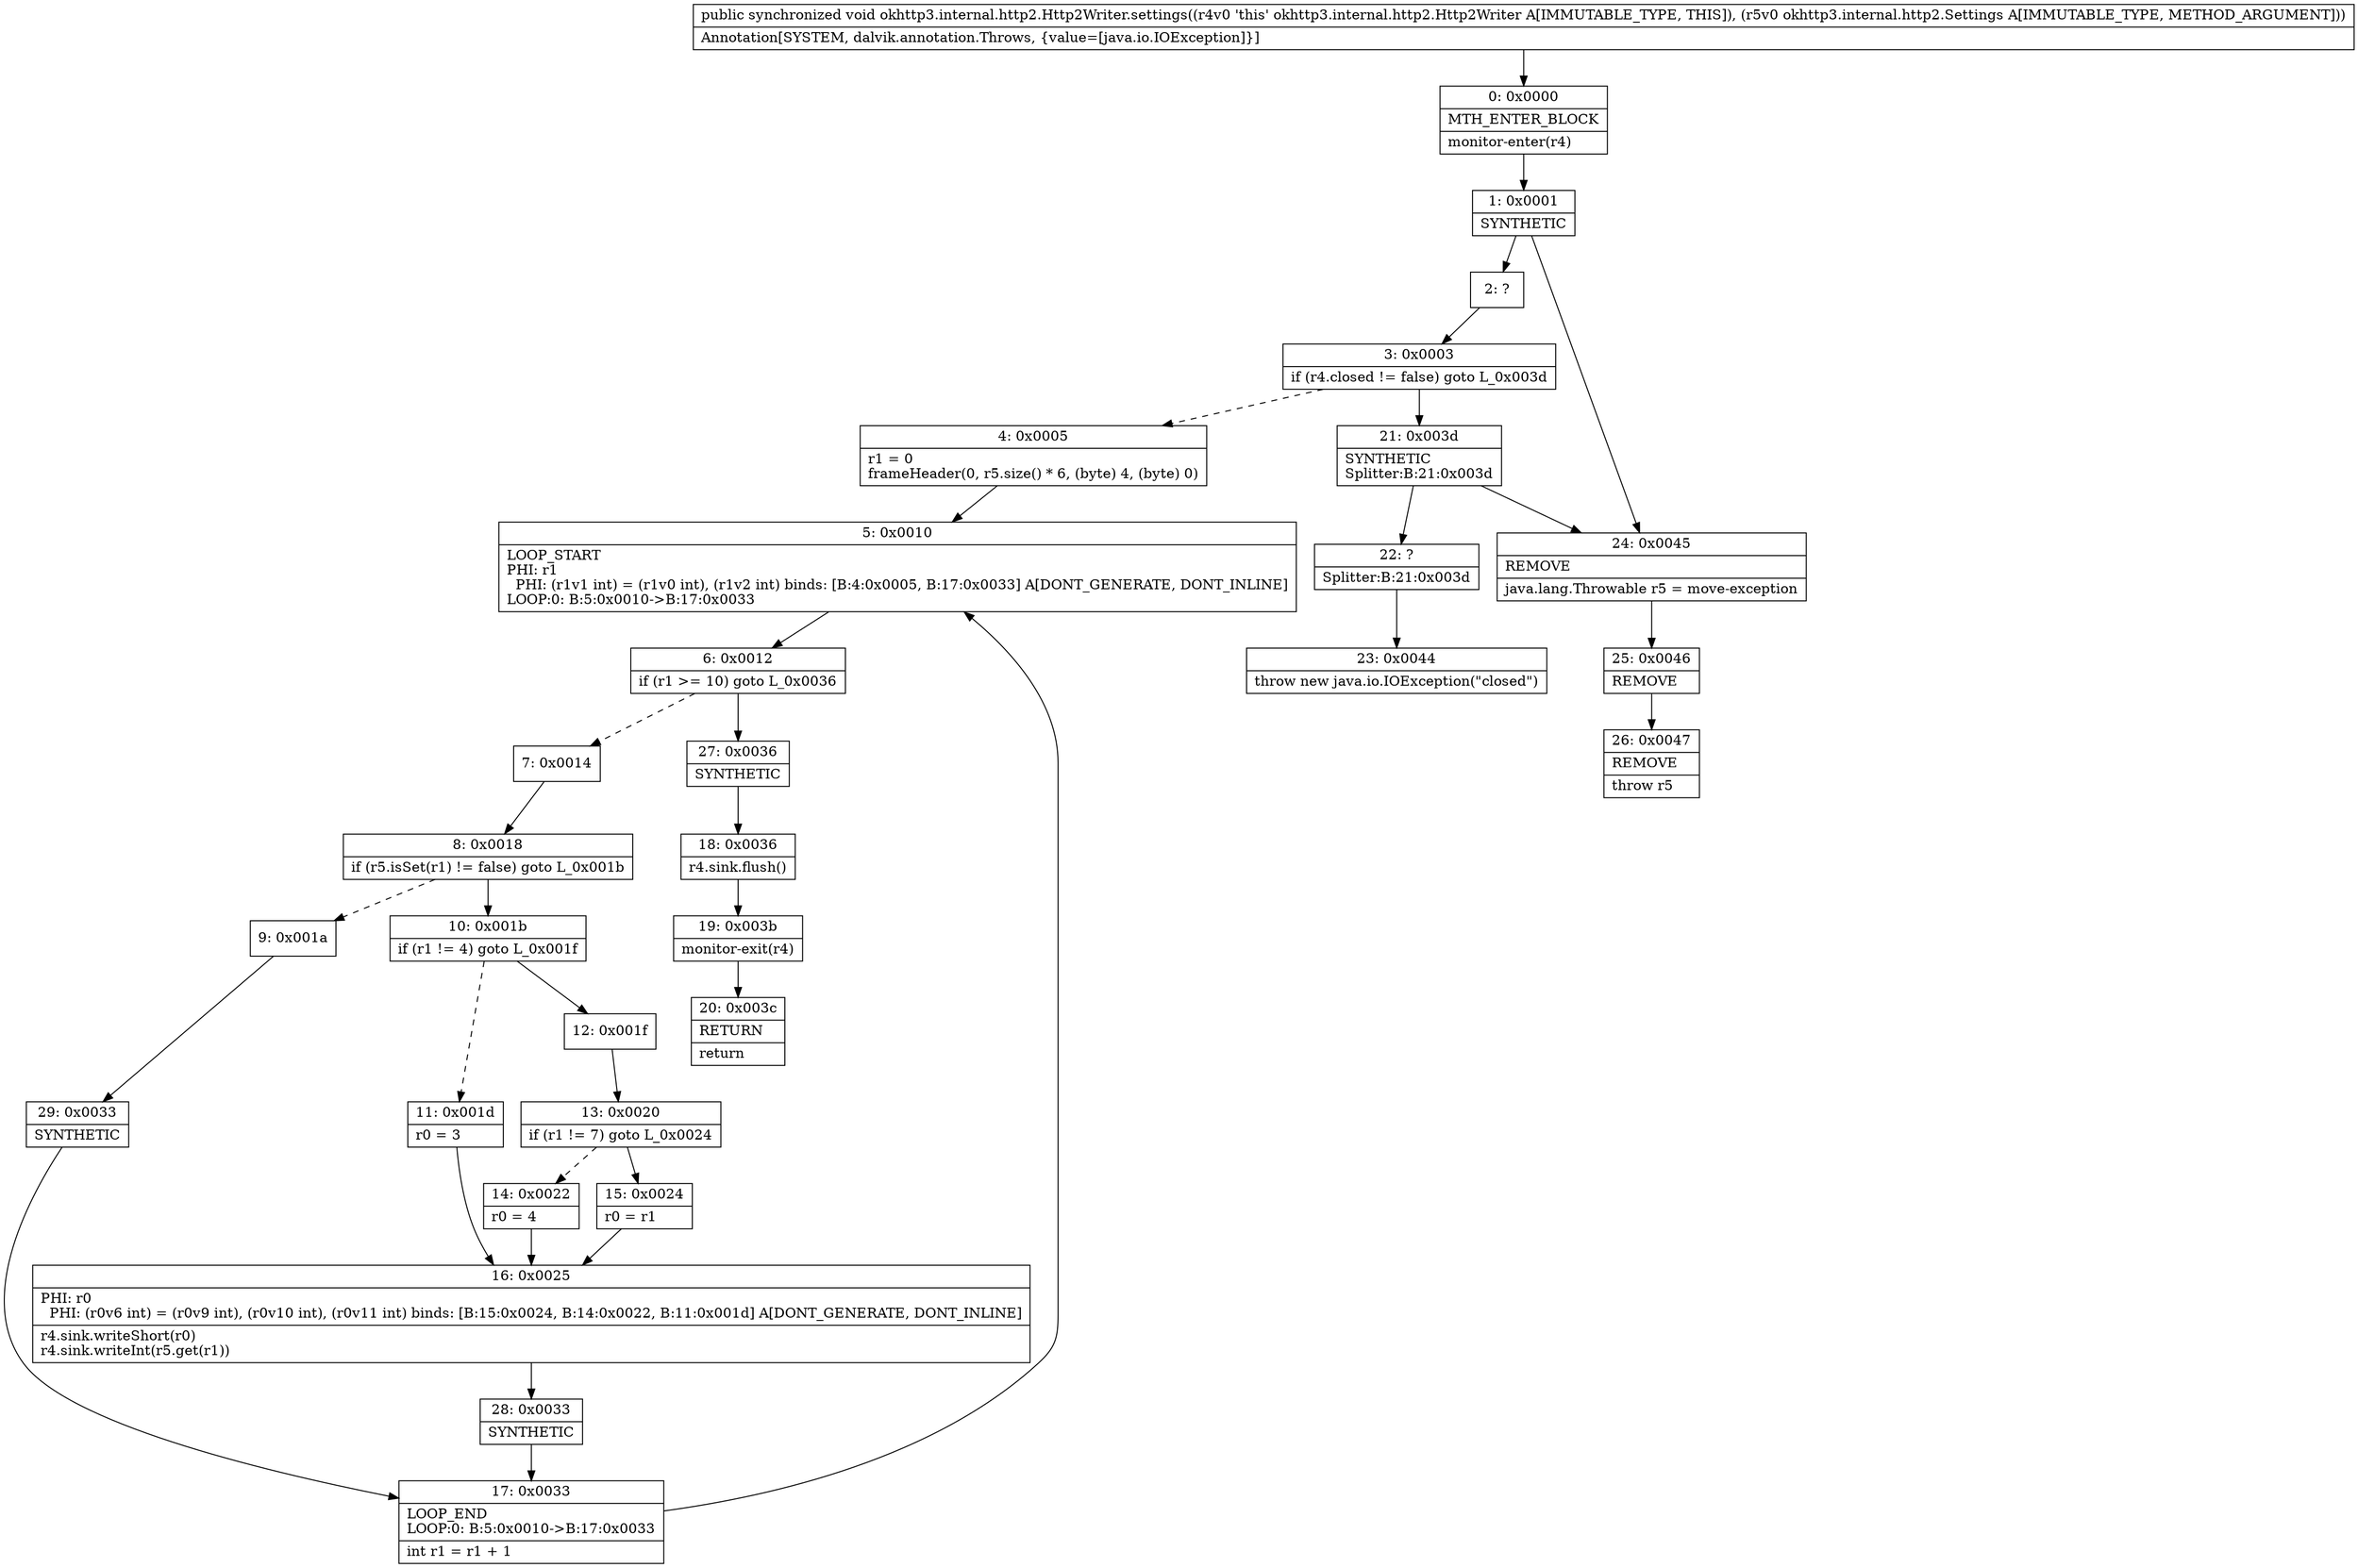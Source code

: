 digraph "CFG forokhttp3.internal.http2.Http2Writer.settings(Lokhttp3\/internal\/http2\/Settings;)V" {
Node_0 [shape=record,label="{0\:\ 0x0000|MTH_ENTER_BLOCK\l|monitor\-enter(r4)\l}"];
Node_1 [shape=record,label="{1\:\ 0x0001|SYNTHETIC\l}"];
Node_2 [shape=record,label="{2\:\ ?}"];
Node_3 [shape=record,label="{3\:\ 0x0003|if (r4.closed != false) goto L_0x003d\l}"];
Node_4 [shape=record,label="{4\:\ 0x0005|r1 = 0\lframeHeader(0, r5.size() * 6, (byte) 4, (byte) 0)\l}"];
Node_5 [shape=record,label="{5\:\ 0x0010|LOOP_START\lPHI: r1 \l  PHI: (r1v1 int) = (r1v0 int), (r1v2 int) binds: [B:4:0x0005, B:17:0x0033] A[DONT_GENERATE, DONT_INLINE]\lLOOP:0: B:5:0x0010\-\>B:17:0x0033\l}"];
Node_6 [shape=record,label="{6\:\ 0x0012|if (r1 \>= 10) goto L_0x0036\l}"];
Node_7 [shape=record,label="{7\:\ 0x0014}"];
Node_8 [shape=record,label="{8\:\ 0x0018|if (r5.isSet(r1) != false) goto L_0x001b\l}"];
Node_9 [shape=record,label="{9\:\ 0x001a}"];
Node_10 [shape=record,label="{10\:\ 0x001b|if (r1 != 4) goto L_0x001f\l}"];
Node_11 [shape=record,label="{11\:\ 0x001d|r0 = 3\l}"];
Node_12 [shape=record,label="{12\:\ 0x001f}"];
Node_13 [shape=record,label="{13\:\ 0x0020|if (r1 != 7) goto L_0x0024\l}"];
Node_14 [shape=record,label="{14\:\ 0x0022|r0 = 4\l}"];
Node_15 [shape=record,label="{15\:\ 0x0024|r0 = r1\l}"];
Node_16 [shape=record,label="{16\:\ 0x0025|PHI: r0 \l  PHI: (r0v6 int) = (r0v9 int), (r0v10 int), (r0v11 int) binds: [B:15:0x0024, B:14:0x0022, B:11:0x001d] A[DONT_GENERATE, DONT_INLINE]\l|r4.sink.writeShort(r0)\lr4.sink.writeInt(r5.get(r1))\l}"];
Node_17 [shape=record,label="{17\:\ 0x0033|LOOP_END\lLOOP:0: B:5:0x0010\-\>B:17:0x0033\l|int r1 = r1 + 1\l}"];
Node_18 [shape=record,label="{18\:\ 0x0036|r4.sink.flush()\l}"];
Node_19 [shape=record,label="{19\:\ 0x003b|monitor\-exit(r4)\l}"];
Node_20 [shape=record,label="{20\:\ 0x003c|RETURN\l|return\l}"];
Node_21 [shape=record,label="{21\:\ 0x003d|SYNTHETIC\lSplitter:B:21:0x003d\l}"];
Node_22 [shape=record,label="{22\:\ ?|Splitter:B:21:0x003d\l}"];
Node_23 [shape=record,label="{23\:\ 0x0044|throw new java.io.IOException(\"closed\")\l}"];
Node_24 [shape=record,label="{24\:\ 0x0045|REMOVE\l|java.lang.Throwable r5 = move\-exception\l}"];
Node_25 [shape=record,label="{25\:\ 0x0046|REMOVE\l}"];
Node_26 [shape=record,label="{26\:\ 0x0047|REMOVE\l|throw r5\l}"];
Node_27 [shape=record,label="{27\:\ 0x0036|SYNTHETIC\l}"];
Node_28 [shape=record,label="{28\:\ 0x0033|SYNTHETIC\l}"];
Node_29 [shape=record,label="{29\:\ 0x0033|SYNTHETIC\l}"];
MethodNode[shape=record,label="{public synchronized void okhttp3.internal.http2.Http2Writer.settings((r4v0 'this' okhttp3.internal.http2.Http2Writer A[IMMUTABLE_TYPE, THIS]), (r5v0 okhttp3.internal.http2.Settings A[IMMUTABLE_TYPE, METHOD_ARGUMENT]))  | Annotation[SYSTEM, dalvik.annotation.Throws, \{value=[java.io.IOException]\}]\l}"];
MethodNode -> Node_0;
Node_0 -> Node_1;
Node_1 -> Node_2;
Node_1 -> Node_24;
Node_2 -> Node_3;
Node_3 -> Node_4[style=dashed];
Node_3 -> Node_21;
Node_4 -> Node_5;
Node_5 -> Node_6;
Node_6 -> Node_7[style=dashed];
Node_6 -> Node_27;
Node_7 -> Node_8;
Node_8 -> Node_9[style=dashed];
Node_8 -> Node_10;
Node_9 -> Node_29;
Node_10 -> Node_11[style=dashed];
Node_10 -> Node_12;
Node_11 -> Node_16;
Node_12 -> Node_13;
Node_13 -> Node_14[style=dashed];
Node_13 -> Node_15;
Node_14 -> Node_16;
Node_15 -> Node_16;
Node_16 -> Node_28;
Node_17 -> Node_5;
Node_18 -> Node_19;
Node_19 -> Node_20;
Node_21 -> Node_22;
Node_21 -> Node_24;
Node_22 -> Node_23;
Node_24 -> Node_25;
Node_25 -> Node_26;
Node_27 -> Node_18;
Node_28 -> Node_17;
Node_29 -> Node_17;
}

